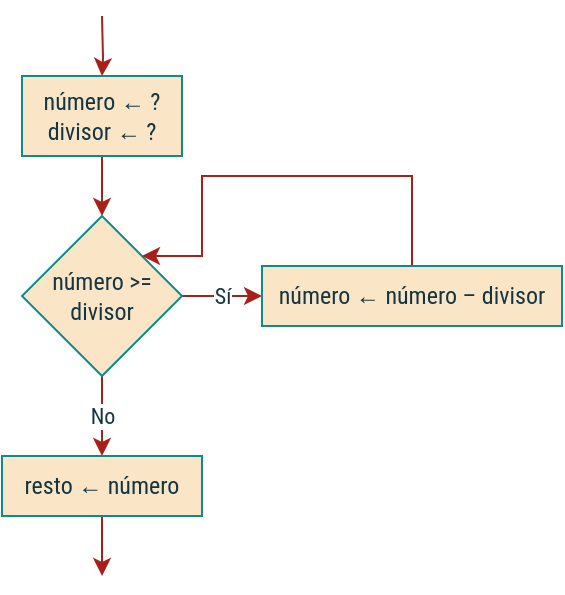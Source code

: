 <mxfile version="16.3.0" type="device"><diagram id="E2bQt84_KvBZb-h_ofLl" name="Page-1"><mxGraphModel dx="938" dy="527" grid="1" gridSize="10" guides="1" tooltips="1" connect="1" arrows="1" fold="1" page="1" pageScale="1" pageWidth="850" pageHeight="1100" background="none" math="0" shadow="0"><root><mxCell id="0"/><mxCell id="1" parent="0"/><mxCell id="beTtEsp2uA6NcHhqyFBB-6" style="edgeStyle=orthogonalEdgeStyle;rounded=0;orthogonalLoop=1;jettySize=auto;html=1;exitX=0.5;exitY=1;exitDx=0;exitDy=0;labelBackgroundColor=#DAD2D8;strokeColor=#A8201A;fontColor=#143642;fontFamily=Roboto Condensed;fontSource=https%3A%2F%2Ffonts.googleapis.com%2Fcss%3Ffamily%3DRoboto%2BCondensed;" edge="1" parent="1" source="beTtEsp2uA6NcHhqyFBB-2" target="beTtEsp2uA6NcHhqyFBB-3"><mxGeometry relative="1" as="geometry"/></mxCell><mxCell id="beTtEsp2uA6NcHhqyFBB-2" value="&lt;div&gt;número ← ?&lt;/div&gt;&lt;div&gt;divisor ← ?&lt;br&gt;&lt;/div&gt;" style="rounded=0;whiteSpace=wrap;html=1;fillColor=#FAE5C7;strokeColor=#0F8B8D;fontColor=#143642;fontFamily=Roboto Condensed;fontSource=https%3A%2F%2Ffonts.googleapis.com%2Fcss%3Ffamily%3DRoboto%2BCondensed;" vertex="1" parent="1"><mxGeometry x="240" y="230" width="80" height="40" as="geometry"/></mxCell><mxCell id="beTtEsp2uA6NcHhqyFBB-8" value="Sí" style="edgeStyle=orthogonalEdgeStyle;rounded=0;orthogonalLoop=1;jettySize=auto;html=1;labelBackgroundColor=default;strokeColor=#A8201A;fontColor=#143642;fontFamily=Roboto Condensed;fontSource=https%3A%2F%2Ffonts.googleapis.com%2Fcss%3Ffamily%3DRoboto%2BCondensed;spacing=4;" edge="1" parent="1" source="beTtEsp2uA6NcHhqyFBB-3" target="beTtEsp2uA6NcHhqyFBB-7"><mxGeometry relative="1" as="geometry"><Array as="points"><mxPoint x="350" y="340"/><mxPoint x="350" y="340"/></Array></mxGeometry></mxCell><mxCell id="beTtEsp2uA6NcHhqyFBB-11" value="No" style="edgeStyle=orthogonalEdgeStyle;rounded=0;orthogonalLoop=1;jettySize=auto;html=1;labelBackgroundColor=default;strokeColor=#A8201A;fontColor=#143642;fontFamily=Roboto Condensed;fontSource=https%3A%2F%2Ffonts.googleapis.com%2Fcss%3Ffamily%3DRoboto%2BCondensed;spacing=5;" edge="1" parent="1" source="beTtEsp2uA6NcHhqyFBB-3" target="beTtEsp2uA6NcHhqyFBB-10"><mxGeometry relative="1" as="geometry"/></mxCell><mxCell id="beTtEsp2uA6NcHhqyFBB-3" value="número &amp;gt;= divisor" style="rhombus;whiteSpace=wrap;html=1;fillColor=#FAE5C7;strokeColor=#0F8B8D;fontColor=#143642;fontFamily=Roboto Condensed;fontSource=https%3A%2F%2Ffonts.googleapis.com%2Fcss%3Ffamily%3DRoboto%2BCondensed;" vertex="1" parent="1"><mxGeometry x="240" y="300" width="80" height="80" as="geometry"/></mxCell><mxCell id="beTtEsp2uA6NcHhqyFBB-5" style="edgeStyle=orthogonalEdgeStyle;rounded=0;orthogonalLoop=1;jettySize=auto;html=1;exitX=0.5;exitY=1;exitDx=0;exitDy=0;labelBackgroundColor=#DAD2D8;strokeColor=#A8201A;fontColor=#143642;fontFamily=Roboto Condensed;fontSource=https%3A%2F%2Ffonts.googleapis.com%2Fcss%3Ffamily%3DRoboto%2BCondensed;" edge="1" parent="1" target="beTtEsp2uA6NcHhqyFBB-2"><mxGeometry relative="1" as="geometry"><mxPoint x="280" y="200.0" as="sourcePoint"/></mxGeometry></mxCell><mxCell id="beTtEsp2uA6NcHhqyFBB-9" style="edgeStyle=orthogonalEdgeStyle;rounded=0;orthogonalLoop=1;jettySize=auto;html=1;entryX=1;entryY=0;entryDx=0;entryDy=0;exitX=0.5;exitY=0;exitDx=0;exitDy=0;labelBackgroundColor=#DAD2D8;strokeColor=#A8201A;fontColor=#143642;fontFamily=Roboto Condensed;fontSource=https%3A%2F%2Ffonts.googleapis.com%2Fcss%3Ffamily%3DRoboto%2BCondensed;" edge="1" parent="1" source="beTtEsp2uA6NcHhqyFBB-7" target="beTtEsp2uA6NcHhqyFBB-3"><mxGeometry relative="1" as="geometry"><mxPoint x="500" y="415" as="sourcePoint"/><Array as="points"><mxPoint x="435" y="280"/><mxPoint x="330" y="280"/><mxPoint x="330" y="320"/></Array></mxGeometry></mxCell><mxCell id="beTtEsp2uA6NcHhqyFBB-7" value="número ← número – divisor" style="rounded=0;whiteSpace=wrap;html=1;fillColor=#FAE5C7;strokeColor=#0F8B8D;fontColor=#143642;fontFamily=Roboto Condensed;fontSource=https%3A%2F%2Ffonts.googleapis.com%2Fcss%3Ffamily%3DRoboto%2BCondensed;" vertex="1" parent="1"><mxGeometry x="360" y="325" width="150" height="30" as="geometry"/></mxCell><mxCell id="beTtEsp2uA6NcHhqyFBB-13" style="edgeStyle=orthogonalEdgeStyle;rounded=0;orthogonalLoop=1;jettySize=auto;html=1;labelBackgroundColor=#DAD2D8;strokeColor=#A8201A;fontColor=#143642;fontFamily=Roboto Condensed;fontSource=https%3A%2F%2Ffonts.googleapis.com%2Fcss%3Ffamily%3DRoboto%2BCondensed;" edge="1" parent="1" source="beTtEsp2uA6NcHhqyFBB-10"><mxGeometry relative="1" as="geometry"><mxPoint x="280.034" y="480.0" as="targetPoint"/></mxGeometry></mxCell><mxCell id="beTtEsp2uA6NcHhqyFBB-10" value="&lt;div&gt;resto ← número&lt;/div&gt;" style="whiteSpace=wrap;html=1;fillColor=#FAE5C7;strokeColor=#0F8B8D;fontColor=#143642;fontFamily=Roboto Condensed;fontSource=https%3A%2F%2Ffonts.googleapis.com%2Fcss%3Ffamily%3DRoboto%2BCondensed;" vertex="1" parent="1"><mxGeometry x="230" y="420" width="100" height="30" as="geometry"/></mxCell></root></mxGraphModel></diagram></mxfile>